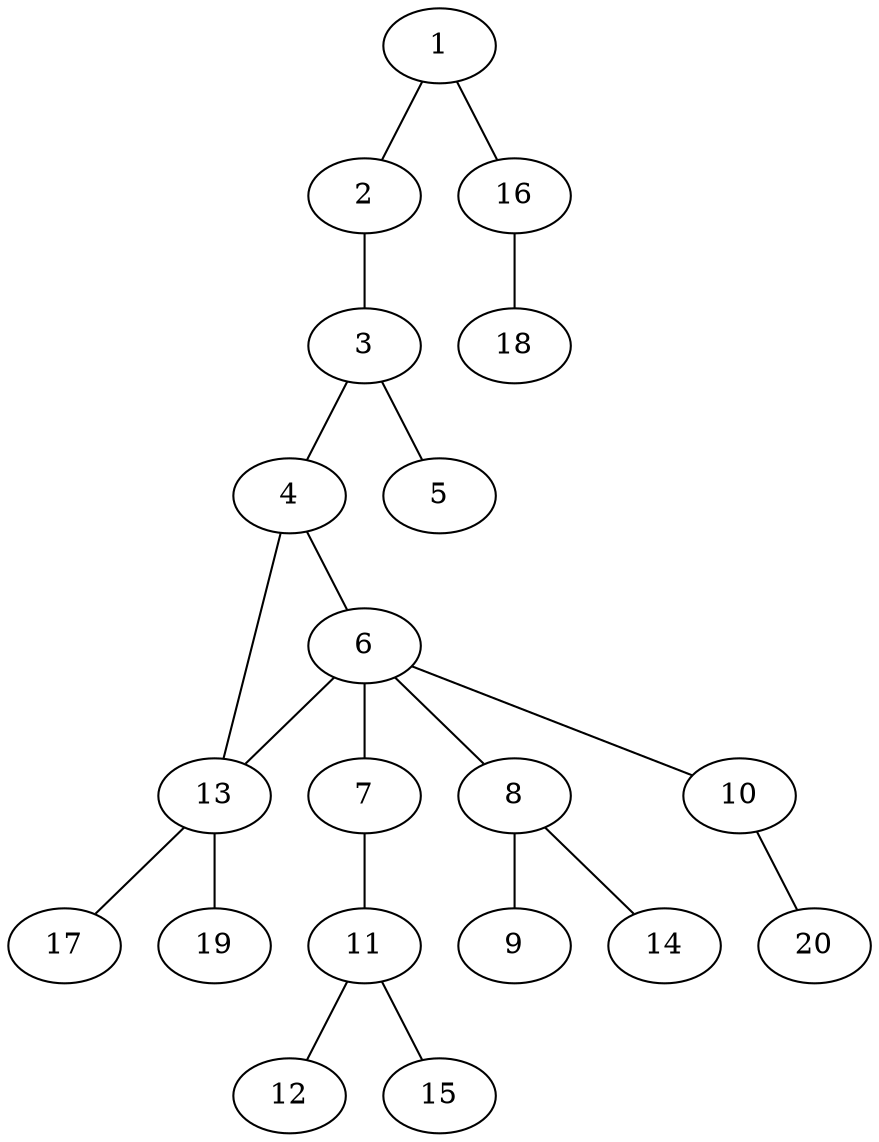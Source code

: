 graph graphname {1--2
1--16
2--3
3--4
3--5
4--6
4--13
6--7
6--8
6--10
6--13
7--11
8--9
8--14
10--20
11--12
11--15
13--17
13--19
16--18
}